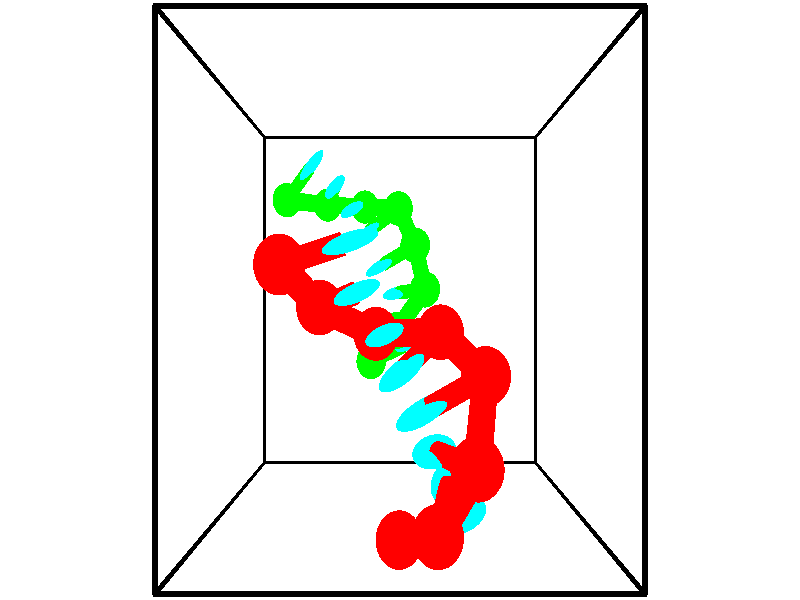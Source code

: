 // switches for output
#declare DRAW_BASES = 1; // possible values are 0, 1; only relevant for DNA ribbons
#declare DRAW_BASES_TYPE = 3; // possible values are 1, 2, 3; only relevant for DNA ribbons
#declare DRAW_FOG = 0; // set to 1 to enable fog

#include "colors.inc"

#include "transforms.inc"
background { rgb <1, 1, 1>}

#default {
   normal{
       ripples 0.25
       frequency 0.20
       turbulence 0.2
       lambda 5
   }
	finish {
		phong 0.1
		phong_size 40.
	}
}

// original window dimensions: 1024x640


// camera settings

camera {
	sky <-0, 1, 0>
	up <-0, 1, 0>
	right 1.6 * <1, 0, 0>
	location <2.5, 2.5, 11.1562>
	look_at <2.5, 2.5, 2.5>
	direction <0, 0, -8.6562>
	angle 67.0682
}


# declare cpy_camera_pos = <2.5, 2.5, 11.1562>;
# if (DRAW_FOG = 1)
fog {
	fog_type 2
	up vnormalize(cpy_camera_pos)
	color rgbt<1,1,1,0.3>
	distance 1e-5
	fog_alt 3e-3
	fog_offset 4
}
# end


// LIGHTS

# declare lum = 6;
global_settings {
	ambient_light rgb lum * <0.05, 0.05, 0.05>
	max_trace_level 15
}# declare cpy_direct_light_amount = 0.25;
light_source
{	1000 * <-1, -1, 1>,
	rgb lum * cpy_direct_light_amount
	parallel
}

light_source
{	1000 * <1, 1, -1>,
	rgb lum * cpy_direct_light_amount
	parallel
}

// strand 0

// nucleotide -1

// particle -1
sphere {
	<2.491120, 0.380087, 4.752178> 0.250000
	pigment { color rgbt <1,0,0,0> }
	no_shadow
}
cylinder {
	<2.867661, 0.482544, 4.664314>,  <3.093585, 0.544018, 4.611596>, 0.100000
	pigment { color rgbt <1,0,0,0> }
	no_shadow
}
cylinder {
	<2.867661, 0.482544, 4.664314>,  <2.491120, 0.380087, 4.752178>, 0.100000
	pigment { color rgbt <1,0,0,0> }
	no_shadow
}

// particle -1
sphere {
	<2.867661, 0.482544, 4.664314> 0.100000
	pigment { color rgbt <1,0,0,0> }
	no_shadow
}
sphere {
	0, 1
	scale<0.080000,0.200000,0.300000>
	matrix <-0.098882, 0.831802, 0.546194,
		0.322616, -0.492440, 0.808345,
		0.941350, 0.256142, -0.219659,
		3.150066, 0.559387, 4.598416>
	pigment { color rgbt <0,1,1,0> }
	no_shadow
}
cylinder {
	<2.861474, 0.612997, 5.381204>,  <2.491120, 0.380087, 4.752178>, 0.130000
	pigment { color rgbt <1,0,0,0> }
	no_shadow
}

// nucleotide -1

// particle -1
sphere {
	<2.861474, 0.612997, 5.381204> 0.250000
	pigment { color rgbt <1,0,0,0> }
	no_shadow
}
cylinder {
	<2.954109, 0.781395, 5.030403>,  <3.009691, 0.882433, 4.819923>, 0.100000
	pigment { color rgbt <1,0,0,0> }
	no_shadow
}
cylinder {
	<2.954109, 0.781395, 5.030403>,  <2.861474, 0.612997, 5.381204>, 0.100000
	pigment { color rgbt <1,0,0,0> }
	no_shadow
}

// particle -1
sphere {
	<2.954109, 0.781395, 5.030403> 0.100000
	pigment { color rgbt <1,0,0,0> }
	no_shadow
}
sphere {
	0, 1
	scale<0.080000,0.200000,0.300000>
	matrix <-0.248037, 0.897268, 0.365224,
		0.940662, 0.132947, 0.312219,
		0.231589, 0.420994, -0.877001,
		3.023586, 0.907693, 4.767303>
	pigment { color rgbt <0,1,1,0> }
	no_shadow
}
cylinder {
	<3.215930, 1.195084, 5.562264>,  <2.861474, 0.612997, 5.381204>, 0.130000
	pigment { color rgbt <1,0,0,0> }
	no_shadow
}

// nucleotide -1

// particle -1
sphere {
	<3.215930, 1.195084, 5.562264> 0.250000
	pigment { color rgbt <1,0,0,0> }
	no_shadow
}
cylinder {
	<3.004349, 1.201393, 5.222862>,  <2.877400, 1.205178, 5.019221>, 0.100000
	pigment { color rgbt <1,0,0,0> }
	no_shadow
}
cylinder {
	<3.004349, 1.201393, 5.222862>,  <3.215930, 1.195084, 5.562264>, 0.100000
	pigment { color rgbt <1,0,0,0> }
	no_shadow
}

// particle -1
sphere {
	<3.004349, 1.201393, 5.222862> 0.100000
	pigment { color rgbt <1,0,0,0> }
	no_shadow
}
sphere {
	0, 1
	scale<0.080000,0.200000,0.300000>
	matrix <-0.436414, 0.852441, 0.287902,
		0.727841, 0.522586, -0.444018,
		-0.528953, 0.015771, -0.848505,
		2.845663, 1.206125, 4.968311>
	pigment { color rgbt <0,1,1,0> }
	no_shadow
}
cylinder {
	<3.356200, 1.866117, 5.121608>,  <3.215930, 1.195084, 5.562264>, 0.130000
	pigment { color rgbt <1,0,0,0> }
	no_shadow
}

// nucleotide -1

// particle -1
sphere {
	<3.356200, 1.866117, 5.121608> 0.250000
	pigment { color rgbt <1,0,0,0> }
	no_shadow
}
cylinder {
	<2.998238, 1.690201, 5.091339>,  <2.783460, 1.584651, 5.073178>, 0.100000
	pigment { color rgbt <1,0,0,0> }
	no_shadow
}
cylinder {
	<2.998238, 1.690201, 5.091339>,  <3.356200, 1.866117, 5.121608>, 0.100000
	pigment { color rgbt <1,0,0,0> }
	no_shadow
}

// particle -1
sphere {
	<2.998238, 1.690201, 5.091339> 0.100000
	pigment { color rgbt <1,0,0,0> }
	no_shadow
}
sphere {
	0, 1
	scale<0.080000,0.200000,0.300000>
	matrix <-0.444601, 0.864096, 0.235940,
		-0.038376, 0.244788, -0.968817,
		-0.894907, -0.439791, -0.075672,
		2.729766, 1.558264, 5.068637>
	pigment { color rgbt <0,1,1,0> }
	no_shadow
}
cylinder {
	<2.938639, 2.210107, 4.633858>,  <3.356200, 1.866117, 5.121608>, 0.130000
	pigment { color rgbt <1,0,0,0> }
	no_shadow
}

// nucleotide -1

// particle -1
sphere {
	<2.938639, 2.210107, 4.633858> 0.250000
	pigment { color rgbt <1,0,0,0> }
	no_shadow
}
cylinder {
	<2.698830, 2.033012, 4.900558>,  <2.554944, 1.926756, 5.060579>, 0.100000
	pigment { color rgbt <1,0,0,0> }
	no_shadow
}
cylinder {
	<2.698830, 2.033012, 4.900558>,  <2.938639, 2.210107, 4.633858>, 0.100000
	pigment { color rgbt <1,0,0,0> }
	no_shadow
}

// particle -1
sphere {
	<2.698830, 2.033012, 4.900558> 0.100000
	pigment { color rgbt <1,0,0,0> }
	no_shadow
}
sphere {
	0, 1
	scale<0.080000,0.200000,0.300000>
	matrix <-0.412930, 0.884733, 0.216187,
		-0.685610, -0.145713, -0.713237,
		-0.599523, -0.442737, 0.666751,
		2.518973, 1.900191, 5.100584>
	pigment { color rgbt <0,1,1,0> }
	no_shadow
}
cylinder {
	<2.231251, 2.186239, 4.426614>,  <2.938639, 2.210107, 4.633858>, 0.130000
	pigment { color rgbt <1,0,0,0> }
	no_shadow
}

// nucleotide -1

// particle -1
sphere {
	<2.231251, 2.186239, 4.426614> 0.250000
	pigment { color rgbt <1,0,0,0> }
	no_shadow
}
cylinder {
	<2.295227, 2.199242, 4.821251>,  <2.333612, 2.207043, 5.058033>, 0.100000
	pigment { color rgbt <1,0,0,0> }
	no_shadow
}
cylinder {
	<2.295227, 2.199242, 4.821251>,  <2.231251, 2.186239, 4.426614>, 0.100000
	pigment { color rgbt <1,0,0,0> }
	no_shadow
}

// particle -1
sphere {
	<2.295227, 2.199242, 4.821251> 0.100000
	pigment { color rgbt <1,0,0,0> }
	no_shadow
}
sphere {
	0, 1
	scale<0.080000,0.200000,0.300000>
	matrix <-0.350551, 0.936183, 0.025983,
		-0.922786, -0.350007, 0.161127,
		0.159938, 0.032507, 0.986592,
		2.343209, 2.208994, 5.117229>
	pigment { color rgbt <0,1,1,0> }
	no_shadow
}
cylinder {
	<1.634046, 2.432756, 4.645817>,  <2.231251, 2.186239, 4.426614>, 0.130000
	pigment { color rgbt <1,0,0,0> }
	no_shadow
}

// nucleotide -1

// particle -1
sphere {
	<1.634046, 2.432756, 4.645817> 0.250000
	pigment { color rgbt <1,0,0,0> }
	no_shadow
}
cylinder {
	<1.882553, 2.505783, 4.950630>,  <2.031657, 2.549599, 5.133518>, 0.100000
	pigment { color rgbt <1,0,0,0> }
	no_shadow
}
cylinder {
	<1.882553, 2.505783, 4.950630>,  <1.634046, 2.432756, 4.645817>, 0.100000
	pigment { color rgbt <1,0,0,0> }
	no_shadow
}

// particle -1
sphere {
	<1.882553, 2.505783, 4.950630> 0.100000
	pigment { color rgbt <1,0,0,0> }
	no_shadow
}
sphere {
	0, 1
	scale<0.080000,0.200000,0.300000>
	matrix <-0.348113, 0.935552, 0.059669,
		-0.702029, -0.302344, 0.644782,
		0.621267, 0.182568, 0.762034,
		2.068933, 2.560553, 5.179240>
	pigment { color rgbt <0,1,1,0> }
	no_shadow
}
cylinder {
	<1.324767, 2.787300, 5.270701>,  <1.634046, 2.432756, 4.645817>, 0.130000
	pigment { color rgbt <1,0,0,0> }
	no_shadow
}

// nucleotide -1

// particle -1
sphere {
	<1.324767, 2.787300, 5.270701> 0.250000
	pigment { color rgbt <1,0,0,0> }
	no_shadow
}
cylinder {
	<1.710747, 2.892174, 5.275284>,  <1.942335, 2.955098, 5.278034>, 0.100000
	pigment { color rgbt <1,0,0,0> }
	no_shadow
}
cylinder {
	<1.710747, 2.892174, 5.275284>,  <1.324767, 2.787300, 5.270701>, 0.100000
	pigment { color rgbt <1,0,0,0> }
	no_shadow
}

// particle -1
sphere {
	<1.710747, 2.892174, 5.275284> 0.100000
	pigment { color rgbt <1,0,0,0> }
	no_shadow
}
sphere {
	0, 1
	scale<0.080000,0.200000,0.300000>
	matrix <-0.260837, 0.953348, 0.151962,
		0.028919, -0.149624, 0.988320,
		0.964950, 0.262185, 0.011458,
		2.000232, 2.970829, 5.278721>
	pigment { color rgbt <0,1,1,0> }
	no_shadow
}
// strand 1

// nucleotide -1

// particle -1
sphere {
	<0.513081, 3.963361, 0.536828> 0.250000
	pigment { color rgbt <0,1,0,0> }
	no_shadow
}
cylinder {
	<0.779819, 4.223991, 0.681473>,  <0.939863, 4.380370, 0.768260>, 0.100000
	pigment { color rgbt <0,1,0,0> }
	no_shadow
}
cylinder {
	<0.779819, 4.223991, 0.681473>,  <0.513081, 3.963361, 0.536828>, 0.100000
	pigment { color rgbt <0,1,0,0> }
	no_shadow
}

// particle -1
sphere {
	<0.779819, 4.223991, 0.681473> 0.100000
	pigment { color rgbt <0,1,0,0> }
	no_shadow
}
sphere {
	0, 1
	scale<0.080000,0.200000,0.300000>
	matrix <0.713787, -0.697891, -0.058782,
		0.214065, 0.297313, -0.930474,
		0.666846, 0.651577, 0.361612,
		0.979873, 4.419465, 0.789956>
	pigment { color rgbt <0,1,1,0> }
	no_shadow
}
cylinder {
	<1.179782, 3.943818, 0.127856>,  <0.513081, 3.963361, 0.536828>, 0.130000
	pigment { color rgbt <0,1,0,0> }
	no_shadow
}

// nucleotide -1

// particle -1
sphere {
	<1.179782, 3.943818, 0.127856> 0.250000
	pigment { color rgbt <0,1,0,0> }
	no_shadow
}
cylinder {
	<1.294525, 4.043175, 0.497940>,  <1.363371, 4.102789, 0.719991>, 0.100000
	pigment { color rgbt <0,1,0,0> }
	no_shadow
}
cylinder {
	<1.294525, 4.043175, 0.497940>,  <1.179782, 3.943818, 0.127856>, 0.100000
	pigment { color rgbt <0,1,0,0> }
	no_shadow
}

// particle -1
sphere {
	<1.294525, 4.043175, 0.497940> 0.100000
	pigment { color rgbt <0,1,0,0> }
	no_shadow
}
sphere {
	0, 1
	scale<0.080000,0.200000,0.300000>
	matrix <0.635459, -0.772067, 0.010256,
		0.716872, 0.584991, -0.379315,
		0.286857, 0.248391, 0.925211,
		1.380582, 4.117692, 0.775503>
	pigment { color rgbt <0,1,1,0> }
	no_shadow
}
cylinder {
	<1.861132, 3.911763, 0.152182>,  <1.179782, 3.943818, 0.127856>, 0.130000
	pigment { color rgbt <0,1,0,0> }
	no_shadow
}

// nucleotide -1

// particle -1
sphere {
	<1.861132, 3.911763, 0.152182> 0.250000
	pigment { color rgbt <0,1,0,0> }
	no_shadow
}
cylinder {
	<1.757557, 3.841911, 0.532173>,  <1.695412, 3.800000, 0.760168>, 0.100000
	pigment { color rgbt <0,1,0,0> }
	no_shadow
}
cylinder {
	<1.757557, 3.841911, 0.532173>,  <1.861132, 3.911763, 0.152182>, 0.100000
	pigment { color rgbt <0,1,0,0> }
	no_shadow
}

// particle -1
sphere {
	<1.757557, 3.841911, 0.532173> 0.100000
	pigment { color rgbt <0,1,0,0> }
	no_shadow
}
sphere {
	0, 1
	scale<0.080000,0.200000,0.300000>
	matrix <0.465405, -0.884377, -0.035713,
		0.846374, 0.432877, 0.310272,
		-0.258938, -0.174628, 0.949977,
		1.679875, 3.789523, 0.817166>
	pigment { color rgbt <0,1,1,0> }
	no_shadow
}
cylinder {
	<2.474119, 3.831646, 0.611350>,  <1.861132, 3.911763, 0.152182>, 0.130000
	pigment { color rgbt <0,1,0,0> }
	no_shadow
}

// nucleotide -1

// particle -1
sphere {
	<2.474119, 3.831646, 0.611350> 0.250000
	pigment { color rgbt <0,1,0,0> }
	no_shadow
}
cylinder {
	<2.148785, 3.612671, 0.690140>,  <1.953584, 3.481286, 0.737414>, 0.100000
	pigment { color rgbt <0,1,0,0> }
	no_shadow
}
cylinder {
	<2.148785, 3.612671, 0.690140>,  <2.474119, 3.831646, 0.611350>, 0.100000
	pigment { color rgbt <0,1,0,0> }
	no_shadow
}

// particle -1
sphere {
	<2.148785, 3.612671, 0.690140> 0.100000
	pigment { color rgbt <0,1,0,0> }
	no_shadow
}
sphere {
	0, 1
	scale<0.080000,0.200000,0.300000>
	matrix <0.545559, -0.835254, -0.068674,
		0.202119, 0.051606, 0.978000,
		-0.813335, -0.547437, 0.196974,
		1.904784, 3.448440, 0.749232>
	pigment { color rgbt <0,1,1,0> }
	no_shadow
}
cylinder {
	<2.756391, 3.267151, 0.981682>,  <2.474119, 3.831646, 0.611350>, 0.130000
	pigment { color rgbt <0,1,0,0> }
	no_shadow
}

// nucleotide -1

// particle -1
sphere {
	<2.756391, 3.267151, 0.981682> 0.250000
	pigment { color rgbt <0,1,0,0> }
	no_shadow
}
cylinder {
	<2.418617, 3.108948, 0.837181>,  <2.215953, 3.014026, 0.750481>, 0.100000
	pigment { color rgbt <0,1,0,0> }
	no_shadow
}
cylinder {
	<2.418617, 3.108948, 0.837181>,  <2.756391, 3.267151, 0.981682>, 0.100000
	pigment { color rgbt <0,1,0,0> }
	no_shadow
}

// particle -1
sphere {
	<2.418617, 3.108948, 0.837181> 0.100000
	pigment { color rgbt <0,1,0,0> }
	no_shadow
}
sphere {
	0, 1
	scale<0.080000,0.200000,0.300000>
	matrix <0.486799, -0.848028, -0.209463,
		-0.223507, -0.352735, 0.908638,
		-0.844435, -0.395508, -0.361252,
		2.165287, 2.990295, 0.728806>
	pigment { color rgbt <0,1,1,0> }
	no_shadow
}
cylinder {
	<2.912631, 2.646040, 1.168926>,  <2.756391, 3.267151, 0.981682>, 0.130000
	pigment { color rgbt <0,1,0,0> }
	no_shadow
}

// nucleotide -1

// particle -1
sphere {
	<2.912631, 2.646040, 1.168926> 0.250000
	pigment { color rgbt <0,1,0,0> }
	no_shadow
}
cylinder {
	<2.643871, 2.621681, 0.873672>,  <2.482615, 2.607066, 0.696520>, 0.100000
	pigment { color rgbt <0,1,0,0> }
	no_shadow
}
cylinder {
	<2.643871, 2.621681, 0.873672>,  <2.912631, 2.646040, 1.168926>, 0.100000
	pigment { color rgbt <0,1,0,0> }
	no_shadow
}

// particle -1
sphere {
	<2.643871, 2.621681, 0.873672> 0.100000
	pigment { color rgbt <0,1,0,0> }
	no_shadow
}
sphere {
	0, 1
	scale<0.080000,0.200000,0.300000>
	matrix <0.282376, -0.942401, -0.179286,
		-0.684700, -0.328894, 0.650396,
		-0.671900, -0.060898, -0.738134,
		2.442301, 2.603412, 0.652232>
	pigment { color rgbt <0,1,1,0> }
	no_shadow
}
cylinder {
	<2.454085, 2.089115, 1.344115>,  <2.912631, 2.646040, 1.168926>, 0.130000
	pigment { color rgbt <0,1,0,0> }
	no_shadow
}

// nucleotide -1

// particle -1
sphere {
	<2.454085, 2.089115, 1.344115> 0.250000
	pigment { color rgbt <0,1,0,0> }
	no_shadow
}
cylinder {
	<2.434696, 2.138054, 0.947594>,  <2.423063, 2.167418, 0.709681>, 0.100000
	pigment { color rgbt <0,1,0,0> }
	no_shadow
}
cylinder {
	<2.434696, 2.138054, 0.947594>,  <2.454085, 2.089115, 1.344115>, 0.100000
	pigment { color rgbt <0,1,0,0> }
	no_shadow
}

// particle -1
sphere {
	<2.434696, 2.138054, 0.947594> 0.100000
	pigment { color rgbt <0,1,0,0> }
	no_shadow
}
sphere {
	0, 1
	scale<0.080000,0.200000,0.300000>
	matrix <0.202161, -0.970727, -0.129693,
		-0.978152, -0.206689, 0.022319,
		-0.048472, 0.122348, -0.991303,
		2.420155, 2.174758, 0.650203>
	pigment { color rgbt <0,1,1,0> }
	no_shadow
}
cylinder {
	<2.012944, 1.634152, 0.933728>,  <2.454085, 2.089115, 1.344115>, 0.130000
	pigment { color rgbt <0,1,0,0> }
	no_shadow
}

// nucleotide -1

// particle -1
sphere {
	<2.012944, 1.634152, 0.933728> 0.250000
	pigment { color rgbt <0,1,0,0> }
	no_shadow
}
cylinder {
	<2.350273, 1.751610, 0.753693>,  <2.552671, 1.822084, 0.645671>, 0.100000
	pigment { color rgbt <0,1,0,0> }
	no_shadow
}
cylinder {
	<2.350273, 1.751610, 0.753693>,  <2.012944, 1.634152, 0.933728>, 0.100000
	pigment { color rgbt <0,1,0,0> }
	no_shadow
}

// particle -1
sphere {
	<2.350273, 1.751610, 0.753693> 0.100000
	pigment { color rgbt <0,1,0,0> }
	no_shadow
}
sphere {
	0, 1
	scale<0.080000,0.200000,0.300000>
	matrix <0.358313, -0.931426, 0.063690,
		-0.400522, -0.214984, -0.890709,
		0.843323, 0.293644, -0.450089,
		2.603270, 1.839703, 0.618666>
	pigment { color rgbt <0,1,1,0> }
	no_shadow
}
// box output
cylinder {
	<0.000000, 0.000000, 0.000000>,  <5.000000, 0.000000, 0.000000>, 0.025000
	pigment { color rgbt <0,0,0,0> }
	no_shadow
}
cylinder {
	<0.000000, 0.000000, 0.000000>,  <0.000000, 5.000000, 0.000000>, 0.025000
	pigment { color rgbt <0,0,0,0> }
	no_shadow
}
cylinder {
	<0.000000, 0.000000, 0.000000>,  <0.000000, 0.000000, 5.000000>, 0.025000
	pigment { color rgbt <0,0,0,0> }
	no_shadow
}
cylinder {
	<5.000000, 5.000000, 5.000000>,  <0.000000, 5.000000, 5.000000>, 0.025000
	pigment { color rgbt <0,0,0,0> }
	no_shadow
}
cylinder {
	<5.000000, 5.000000, 5.000000>,  <5.000000, 0.000000, 5.000000>, 0.025000
	pigment { color rgbt <0,0,0,0> }
	no_shadow
}
cylinder {
	<5.000000, 5.000000, 5.000000>,  <5.000000, 5.000000, 0.000000>, 0.025000
	pigment { color rgbt <0,0,0,0> }
	no_shadow
}
cylinder {
	<0.000000, 0.000000, 5.000000>,  <0.000000, 5.000000, 5.000000>, 0.025000
	pigment { color rgbt <0,0,0,0> }
	no_shadow
}
cylinder {
	<0.000000, 0.000000, 5.000000>,  <5.000000, 0.000000, 5.000000>, 0.025000
	pigment { color rgbt <0,0,0,0> }
	no_shadow
}
cylinder {
	<5.000000, 5.000000, 0.000000>,  <0.000000, 5.000000, 0.000000>, 0.025000
	pigment { color rgbt <0,0,0,0> }
	no_shadow
}
cylinder {
	<5.000000, 5.000000, 0.000000>,  <5.000000, 0.000000, 0.000000>, 0.025000
	pigment { color rgbt <0,0,0,0> }
	no_shadow
}
cylinder {
	<5.000000, 0.000000, 5.000000>,  <5.000000, 0.000000, 0.000000>, 0.025000
	pigment { color rgbt <0,0,0,0> }
	no_shadow
}
cylinder {
	<0.000000, 5.000000, 0.000000>,  <0.000000, 5.000000, 5.000000>, 0.025000
	pigment { color rgbt <0,0,0,0> }
	no_shadow
}
// end of box output
